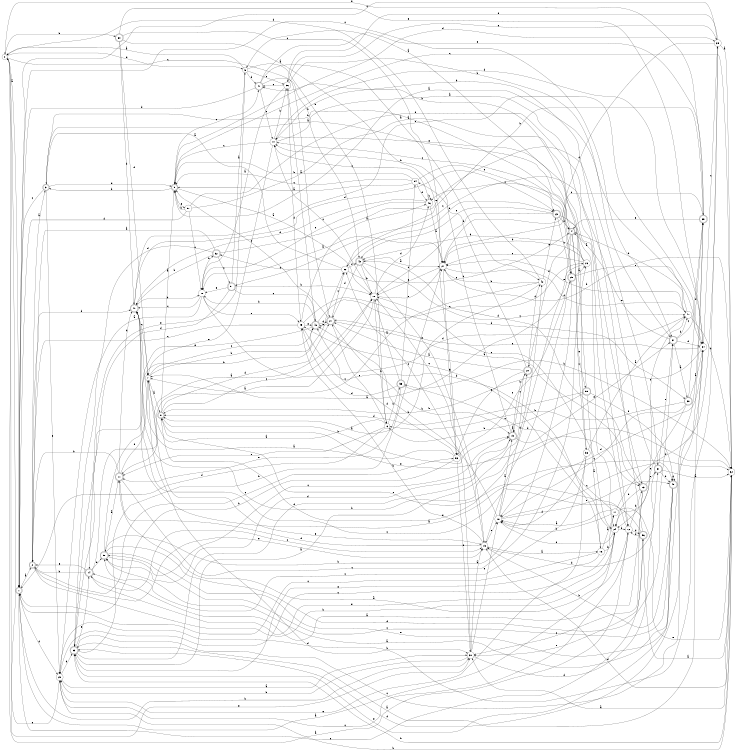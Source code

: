 digraph n49_3 {
__start0 [label="" shape="none"];

rankdir=LR;
size="8,5";

s0 [style="filled", color="black", fillcolor="white" shape="circle", label="0"];
s1 [style="rounded,filled", color="black", fillcolor="white" shape="doublecircle", label="1"];
s2 [style="rounded,filled", color="black", fillcolor="white" shape="doublecircle", label="2"];
s3 [style="rounded,filled", color="black", fillcolor="white" shape="doublecircle", label="3"];
s4 [style="rounded,filled", color="black", fillcolor="white" shape="doublecircle", label="4"];
s5 [style="filled", color="black", fillcolor="white" shape="circle", label="5"];
s6 [style="filled", color="black", fillcolor="white" shape="circle", label="6"];
s7 [style="filled", color="black", fillcolor="white" shape="circle", label="7"];
s8 [style="rounded,filled", color="black", fillcolor="white" shape="doublecircle", label="8"];
s9 [style="rounded,filled", color="black", fillcolor="white" shape="doublecircle", label="9"];
s10 [style="filled", color="black", fillcolor="white" shape="circle", label="10"];
s11 [style="rounded,filled", color="black", fillcolor="white" shape="doublecircle", label="11"];
s12 [style="filled", color="black", fillcolor="white" shape="circle", label="12"];
s13 [style="rounded,filled", color="black", fillcolor="white" shape="doublecircle", label="13"];
s14 [style="rounded,filled", color="black", fillcolor="white" shape="doublecircle", label="14"];
s15 [style="filled", color="black", fillcolor="white" shape="circle", label="15"];
s16 [style="filled", color="black", fillcolor="white" shape="circle", label="16"];
s17 [style="filled", color="black", fillcolor="white" shape="circle", label="17"];
s18 [style="filled", color="black", fillcolor="white" shape="circle", label="18"];
s19 [style="rounded,filled", color="black", fillcolor="white" shape="doublecircle", label="19"];
s20 [style="rounded,filled", color="black", fillcolor="white" shape="doublecircle", label="20"];
s21 [style="rounded,filled", color="black", fillcolor="white" shape="doublecircle", label="21"];
s22 [style="filled", color="black", fillcolor="white" shape="circle", label="22"];
s23 [style="rounded,filled", color="black", fillcolor="white" shape="doublecircle", label="23"];
s24 [style="filled", color="black", fillcolor="white" shape="circle", label="24"];
s25 [style="rounded,filled", color="black", fillcolor="white" shape="doublecircle", label="25"];
s26 [style="filled", color="black", fillcolor="white" shape="circle", label="26"];
s27 [style="filled", color="black", fillcolor="white" shape="circle", label="27"];
s28 [style="filled", color="black", fillcolor="white" shape="circle", label="28"];
s29 [style="filled", color="black", fillcolor="white" shape="circle", label="29"];
s30 [style="filled", color="black", fillcolor="white" shape="circle", label="30"];
s31 [style="rounded,filled", color="black", fillcolor="white" shape="doublecircle", label="31"];
s32 [style="filled", color="black", fillcolor="white" shape="circle", label="32"];
s33 [style="rounded,filled", color="black", fillcolor="white" shape="doublecircle", label="33"];
s34 [style="filled", color="black", fillcolor="white" shape="circle", label="34"];
s35 [style="filled", color="black", fillcolor="white" shape="circle", label="35"];
s36 [style="filled", color="black", fillcolor="white" shape="circle", label="36"];
s37 [style="rounded,filled", color="black", fillcolor="white" shape="doublecircle", label="37"];
s38 [style="rounded,filled", color="black", fillcolor="white" shape="doublecircle", label="38"];
s39 [style="rounded,filled", color="black", fillcolor="white" shape="doublecircle", label="39"];
s40 [style="filled", color="black", fillcolor="white" shape="circle", label="40"];
s41 [style="rounded,filled", color="black", fillcolor="white" shape="doublecircle", label="41"];
s42 [style="filled", color="black", fillcolor="white" shape="circle", label="42"];
s43 [style="rounded,filled", color="black", fillcolor="white" shape="doublecircle", label="43"];
s44 [style="filled", color="black", fillcolor="white" shape="circle", label="44"];
s45 [style="filled", color="black", fillcolor="white" shape="circle", label="45"];
s46 [style="filled", color="black", fillcolor="white" shape="circle", label="46"];
s47 [style="rounded,filled", color="black", fillcolor="white" shape="doublecircle", label="47"];
s48 [style="rounded,filled", color="black", fillcolor="white" shape="doublecircle", label="48"];
s49 [style="rounded,filled", color="black", fillcolor="white" shape="doublecircle", label="49"];
s50 [style="rounded,filled", color="black", fillcolor="white" shape="doublecircle", label="50"];
s51 [style="rounded,filled", color="black", fillcolor="white" shape="doublecircle", label="51"];
s52 [style="rounded,filled", color="black", fillcolor="white" shape="doublecircle", label="52"];
s53 [style="filled", color="black", fillcolor="white" shape="circle", label="53"];
s54 [style="filled", color="black", fillcolor="white" shape="circle", label="54"];
s55 [style="rounded,filled", color="black", fillcolor="white" shape="doublecircle", label="55"];
s56 [style="rounded,filled", color="black", fillcolor="white" shape="doublecircle", label="56"];
s57 [style="filled", color="black", fillcolor="white" shape="circle", label="57"];
s58 [style="filled", color="black", fillcolor="white" shape="circle", label="58"];
s59 [style="rounded,filled", color="black", fillcolor="white" shape="doublecircle", label="59"];
s60 [style="rounded,filled", color="black", fillcolor="white" shape="doublecircle", label="60"];
s0 -> s1 [label="a"];
s0 -> s60 [label="b"];
s0 -> s21 [label="c"];
s0 -> s5 [label="d"];
s0 -> s30 [label="e"];
s1 -> s2 [label="a"];
s1 -> s30 [label="b"];
s1 -> s37 [label="c"];
s1 -> s29 [label="d"];
s1 -> s56 [label="e"];
s2 -> s3 [label="a"];
s2 -> s24 [label="b"];
s2 -> s53 [label="c"];
s2 -> s47 [label="d"];
s2 -> s15 [label="e"];
s3 -> s4 [label="a"];
s3 -> s25 [label="b"];
s3 -> s1 [label="c"];
s3 -> s9 [label="d"];
s3 -> s29 [label="e"];
s4 -> s5 [label="a"];
s4 -> s47 [label="b"];
s4 -> s58 [label="c"];
s4 -> s20 [label="d"];
s4 -> s59 [label="e"];
s5 -> s0 [label="a"];
s5 -> s6 [label="b"];
s5 -> s36 [label="c"];
s5 -> s41 [label="d"];
s5 -> s33 [label="e"];
s6 -> s7 [label="a"];
s6 -> s55 [label="b"];
s6 -> s21 [label="c"];
s6 -> s1 [label="d"];
s6 -> s11 [label="e"];
s7 -> s8 [label="a"];
s7 -> s48 [label="b"];
s7 -> s48 [label="c"];
s7 -> s30 [label="d"];
s7 -> s15 [label="e"];
s8 -> s9 [label="a"];
s8 -> s19 [label="b"];
s8 -> s10 [label="c"];
s8 -> s21 [label="d"];
s8 -> s13 [label="e"];
s9 -> s10 [label="a"];
s9 -> s3 [label="b"];
s9 -> s41 [label="c"];
s9 -> s35 [label="d"];
s9 -> s57 [label="e"];
s10 -> s11 [label="a"];
s10 -> s6 [label="b"];
s10 -> s44 [label="c"];
s10 -> s46 [label="d"];
s10 -> s27 [label="e"];
s11 -> s12 [label="a"];
s11 -> s2 [label="b"];
s11 -> s26 [label="c"];
s11 -> s47 [label="d"];
s11 -> s7 [label="e"];
s12 -> s0 [label="a"];
s12 -> s13 [label="b"];
s12 -> s29 [label="c"];
s12 -> s56 [label="d"];
s12 -> s8 [label="e"];
s13 -> s14 [label="a"];
s13 -> s24 [label="b"];
s13 -> s30 [label="c"];
s13 -> s43 [label="d"];
s13 -> s31 [label="e"];
s14 -> s10 [label="a"];
s14 -> s2 [label="b"];
s14 -> s15 [label="c"];
s14 -> s50 [label="d"];
s14 -> s2 [label="e"];
s15 -> s16 [label="a"];
s15 -> s45 [label="b"];
s15 -> s10 [label="c"];
s15 -> s11 [label="d"];
s15 -> s18 [label="e"];
s16 -> s17 [label="a"];
s16 -> s24 [label="b"];
s16 -> s1 [label="c"];
s16 -> s45 [label="d"];
s16 -> s33 [label="e"];
s17 -> s18 [label="a"];
s17 -> s18 [label="b"];
s17 -> s55 [label="c"];
s17 -> s35 [label="d"];
s17 -> s32 [label="e"];
s18 -> s19 [label="a"];
s18 -> s48 [label="b"];
s18 -> s49 [label="c"];
s18 -> s42 [label="d"];
s18 -> s49 [label="e"];
s19 -> s19 [label="a"];
s19 -> s20 [label="b"];
s19 -> s54 [label="c"];
s19 -> s50 [label="d"];
s19 -> s37 [label="e"];
s20 -> s21 [label="a"];
s20 -> s44 [label="b"];
s20 -> s19 [label="c"];
s20 -> s42 [label="d"];
s20 -> s53 [label="e"];
s21 -> s13 [label="a"];
s21 -> s19 [label="b"];
s21 -> s22 [label="c"];
s21 -> s9 [label="d"];
s21 -> s48 [label="e"];
s22 -> s3 [label="a"];
s22 -> s23 [label="b"];
s22 -> s52 [label="c"];
s22 -> s43 [label="d"];
s22 -> s4 [label="e"];
s23 -> s24 [label="a"];
s23 -> s10 [label="b"];
s23 -> s25 [label="c"];
s23 -> s4 [label="d"];
s23 -> s43 [label="e"];
s24 -> s1 [label="a"];
s24 -> s12 [label="b"];
s24 -> s10 [label="c"];
s24 -> s18 [label="d"];
s24 -> s14 [label="e"];
s25 -> s26 [label="a"];
s25 -> s50 [label="b"];
s25 -> s44 [label="c"];
s25 -> s15 [label="d"];
s25 -> s34 [label="e"];
s26 -> s7 [label="a"];
s26 -> s27 [label="b"];
s26 -> s27 [label="c"];
s26 -> s43 [label="d"];
s26 -> s44 [label="e"];
s27 -> s28 [label="a"];
s27 -> s32 [label="b"];
s27 -> s53 [label="c"];
s27 -> s40 [label="d"];
s27 -> s10 [label="e"];
s28 -> s29 [label="a"];
s28 -> s52 [label="b"];
s28 -> s47 [label="c"];
s28 -> s40 [label="d"];
s28 -> s45 [label="e"];
s29 -> s30 [label="a"];
s29 -> s32 [label="b"];
s29 -> s17 [label="c"];
s29 -> s33 [label="d"];
s29 -> s0 [label="e"];
s30 -> s15 [label="a"];
s30 -> s29 [label="b"];
s30 -> s22 [label="c"];
s30 -> s31 [label="d"];
s30 -> s18 [label="e"];
s31 -> s32 [label="a"];
s31 -> s49 [label="b"];
s31 -> s51 [label="c"];
s31 -> s15 [label="d"];
s31 -> s37 [label="e"];
s32 -> s30 [label="a"];
s32 -> s33 [label="b"];
s32 -> s9 [label="c"];
s32 -> s15 [label="d"];
s32 -> s8 [label="e"];
s33 -> s20 [label="a"];
s33 -> s27 [label="b"];
s33 -> s34 [label="c"];
s33 -> s19 [label="d"];
s33 -> s14 [label="e"];
s34 -> s33 [label="a"];
s34 -> s8 [label="b"];
s34 -> s35 [label="c"];
s34 -> s18 [label="d"];
s34 -> s21 [label="e"];
s35 -> s32 [label="a"];
s35 -> s29 [label="b"];
s35 -> s1 [label="c"];
s35 -> s27 [label="d"];
s35 -> s36 [label="e"];
s36 -> s28 [label="a"];
s36 -> s37 [label="b"];
s36 -> s41 [label="c"];
s36 -> s45 [label="d"];
s36 -> s35 [label="e"];
s37 -> s38 [label="a"];
s37 -> s40 [label="b"];
s37 -> s39 [label="c"];
s37 -> s34 [label="d"];
s37 -> s4 [label="e"];
s38 -> s34 [label="a"];
s38 -> s6 [label="b"];
s38 -> s18 [label="c"];
s38 -> s39 [label="d"];
s38 -> s24 [label="e"];
s39 -> s0 [label="a"];
s39 -> s22 [label="b"];
s39 -> s27 [label="c"];
s39 -> s33 [label="d"];
s39 -> s4 [label="e"];
s40 -> s9 [label="a"];
s40 -> s4 [label="b"];
s40 -> s24 [label="c"];
s40 -> s32 [label="d"];
s40 -> s27 [label="e"];
s41 -> s42 [label="a"];
s41 -> s43 [label="b"];
s41 -> s44 [label="c"];
s41 -> s1 [label="d"];
s41 -> s39 [label="e"];
s42 -> s8 [label="a"];
s42 -> s27 [label="b"];
s42 -> s7 [label="c"];
s42 -> s0 [label="d"];
s42 -> s23 [label="e"];
s43 -> s27 [label="a"];
s43 -> s10 [label="b"];
s43 -> s40 [label="c"];
s43 -> s21 [label="d"];
s43 -> s15 [label="e"];
s44 -> s12 [label="a"];
s44 -> s36 [label="b"];
s44 -> s9 [label="c"];
s44 -> s34 [label="d"];
s44 -> s7 [label="e"];
s45 -> s46 [label="a"];
s45 -> s24 [label="b"];
s45 -> s2 [label="c"];
s45 -> s38 [label="d"];
s45 -> s48 [label="e"];
s46 -> s27 [label="a"];
s46 -> s46 [label="b"];
s46 -> s44 [label="c"];
s46 -> s47 [label="d"];
s46 -> s28 [label="e"];
s47 -> s32 [label="a"];
s47 -> s28 [label="b"];
s47 -> s7 [label="c"];
s47 -> s23 [label="d"];
s47 -> s34 [label="e"];
s48 -> s36 [label="a"];
s48 -> s28 [label="b"];
s48 -> s26 [label="c"];
s48 -> s21 [label="d"];
s48 -> s33 [label="e"];
s49 -> s50 [label="a"];
s49 -> s15 [label="b"];
s49 -> s50 [label="c"];
s49 -> s49 [label="d"];
s49 -> s33 [label="e"];
s50 -> s11 [label="a"];
s50 -> s22 [label="b"];
s50 -> s19 [label="c"];
s50 -> s37 [label="d"];
s50 -> s39 [label="e"];
s51 -> s5 [label="a"];
s51 -> s10 [label="b"];
s51 -> s48 [label="c"];
s51 -> s14 [label="d"];
s51 -> s28 [label="e"];
s52 -> s2 [label="a"];
s52 -> s47 [label="b"];
s52 -> s51 [label="c"];
s52 -> s33 [label="d"];
s52 -> s31 [label="e"];
s53 -> s47 [label="a"];
s53 -> s1 [label="b"];
s53 -> s25 [label="c"];
s53 -> s48 [label="d"];
s53 -> s30 [label="e"];
s54 -> s9 [label="a"];
s54 -> s9 [label="b"];
s54 -> s9 [label="c"];
s54 -> s46 [label="d"];
s54 -> s23 [label="e"];
s55 -> s10 [label="a"];
s55 -> s32 [label="b"];
s55 -> s54 [label="c"];
s55 -> s45 [label="d"];
s55 -> s11 [label="e"];
s56 -> s32 [label="a"];
s56 -> s44 [label="b"];
s56 -> s47 [label="c"];
s56 -> s12 [label="d"];
s56 -> s30 [label="e"];
s57 -> s12 [label="a"];
s57 -> s9 [label="b"];
s57 -> s28 [label="c"];
s57 -> s1 [label="d"];
s57 -> s13 [label="e"];
s58 -> s40 [label="a"];
s58 -> s41 [label="b"];
s58 -> s50 [label="c"];
s58 -> s18 [label="d"];
s58 -> s29 [label="e"];
s59 -> s16 [label="a"];
s59 -> s6 [label="b"];
s59 -> s46 [label="c"];
s59 -> s8 [label="d"];
s59 -> s49 [label="e"];
s60 -> s27 [label="a"];
s60 -> s47 [label="b"];
s60 -> s53 [label="c"];
s60 -> s7 [label="d"];
s60 -> s34 [label="e"];

}